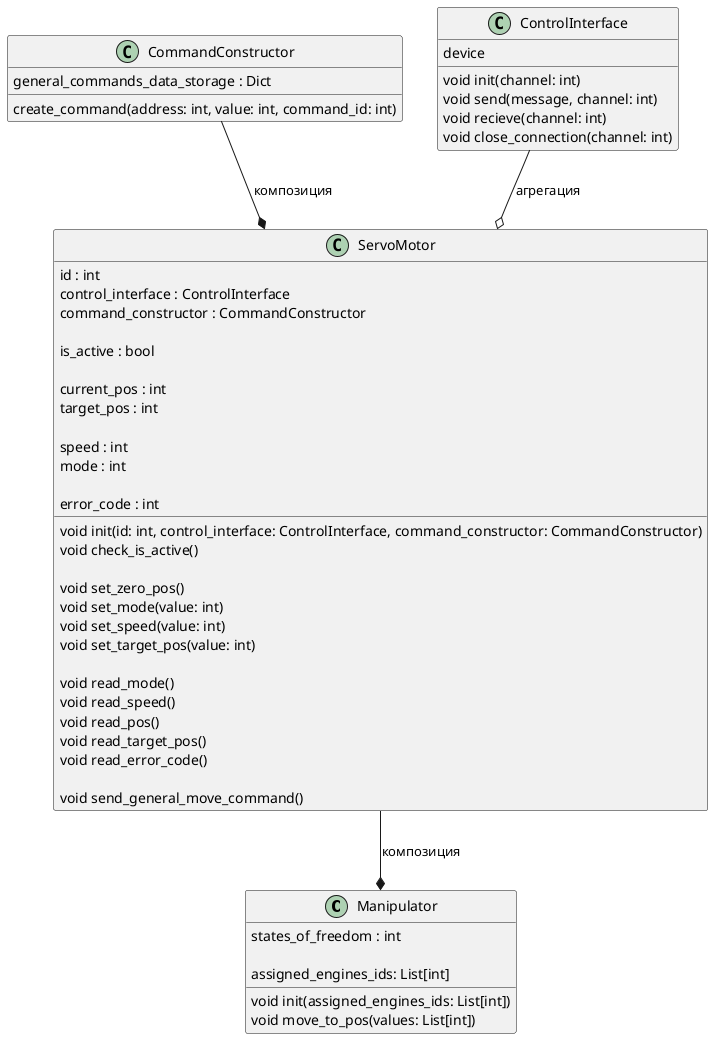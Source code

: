 @startuml

class Manipulator {
   states_of_freedom : int
   
   assigned_engines_ids: List[int]
   void init(assigned_engines_ids: List[int])
   void move_to_pos(values: List[int])
}


class CommandConstructor{
     general_commands_data_storage : Dict
  
     create_command(address: int, value: int, command_id: int)
}

class ServoMotor {
   id : int
   control_interface : ControlInterface 
   command_constructor : CommandConstructor
  
   is_active : bool
  
   current_pos : int
   target_pos : int
  
   speed : int
   mode : int
  
   error_code : int
  
   void init(id: int, control_interface: ControlInterface, command_constructor: CommandConstructor)
   void check_is_active()
   
   void set_zero_pos()
   void set_mode(value: int)
   void set_speed(value: int)
   void set_target_pos(value: int)
   
   void read_mode()
   void read_speed()
   void read_pos()
   void read_target_pos()
   void read_error_code()

   void send_general_move_command()
}


class ControlInterface {
   device
  
   void init(channel: int)
   void send(message, channel: int)
   void recieve(channel: int)
   void close_connection(channel: int)
}

CommandConstructor --* ServoMotor : композиция
ServoMotor --* Manipulator : композиция
ControlInterface --o ServoMotor : агрегация

@enduml
